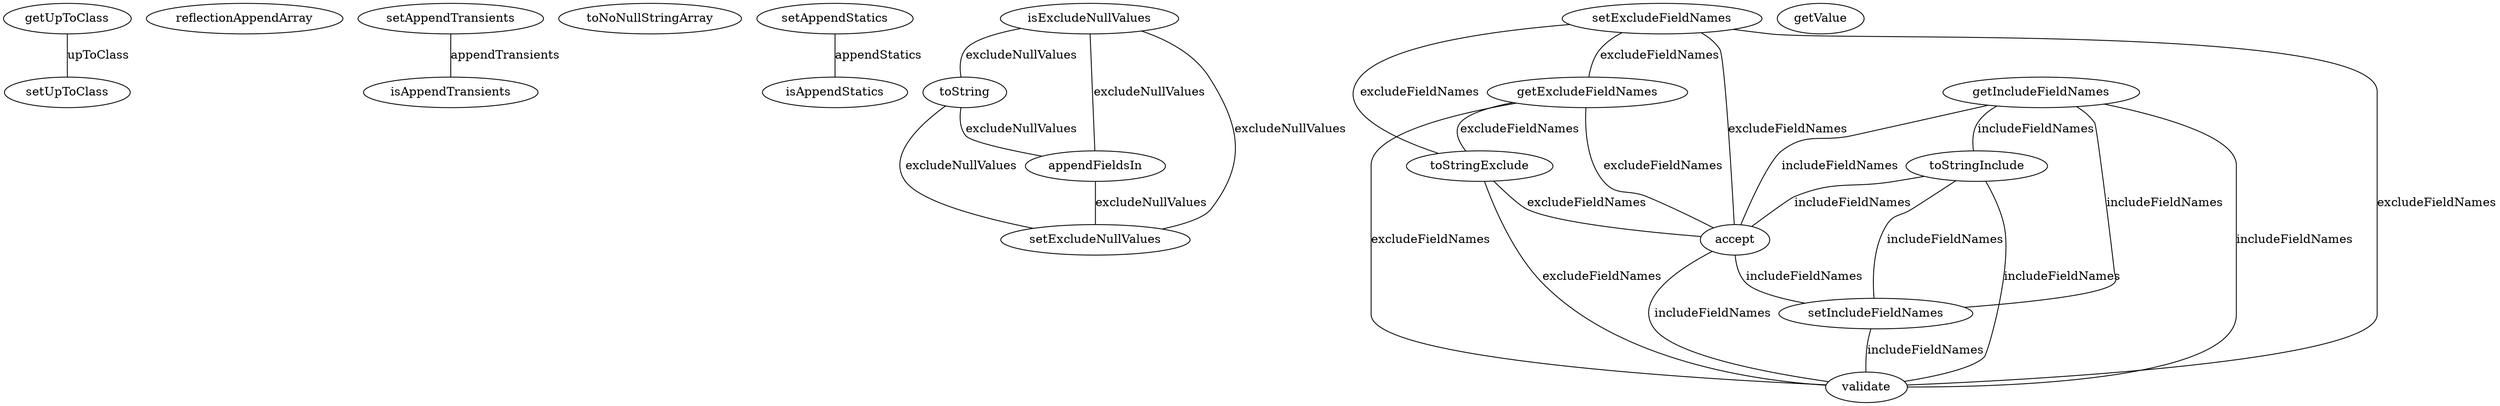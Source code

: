graph {
    getUpToClass -- setUpToClass[label="upToClass"];
    setUpToClass;
    reflectionAppendArray;
    setAppendTransients -- isAppendTransients[label="appendTransients"];
    toNoNullStringArray;
    isAppendStatics;
    isExcludeNullValues -- toString[label="excludeNullValues"];
    isExcludeNullValues -- appendFieldsIn[label="excludeNullValues"];
    isExcludeNullValues -- setExcludeNullValues[label="excludeNullValues"];
    appendFieldsIn -- setExcludeNullValues[label="excludeNullValues"];
    setExcludeNullValues;
    toStringExclude -- accept[label="excludeFieldNames"];
    toStringExclude -- validate[label="excludeFieldNames"];
    accept -- validate[label="includeFieldNames"];
    accept -- setIncludeFieldNames[label="includeFieldNames"];
    getValue;
    setExcludeFieldNames -- getExcludeFieldNames[label="excludeFieldNames"];
    setExcludeFieldNames -- toStringExclude[label="excludeFieldNames"];
    setExcludeFieldNames -- accept[label="excludeFieldNames"];
    setExcludeFieldNames -- validate[label="excludeFieldNames"];
    getExcludeFieldNames -- toStringExclude[label="excludeFieldNames"];
    getExcludeFieldNames -- accept[label="excludeFieldNames"];
    getExcludeFieldNames -- validate[label="excludeFieldNames"];
    setAppendStatics -- isAppendStatics[label="appendStatics"];
    getIncludeFieldNames -- toStringInclude[label="includeFieldNames"];
    getIncludeFieldNames -- accept[label="includeFieldNames"];
    getIncludeFieldNames -- setIncludeFieldNames[label="includeFieldNames"];
    getIncludeFieldNames -- validate[label="includeFieldNames"];
    toStringInclude -- accept[label="includeFieldNames"];
    toStringInclude -- setIncludeFieldNames[label="includeFieldNames"];
    toStringInclude -- validate[label="includeFieldNames"];
    toString -- appendFieldsIn[label="excludeNullValues"];
    toString -- setExcludeNullValues[label="excludeNullValues"];
    isAppendTransients;
    setIncludeFieldNames -- validate[label="includeFieldNames"];
    validate;
}